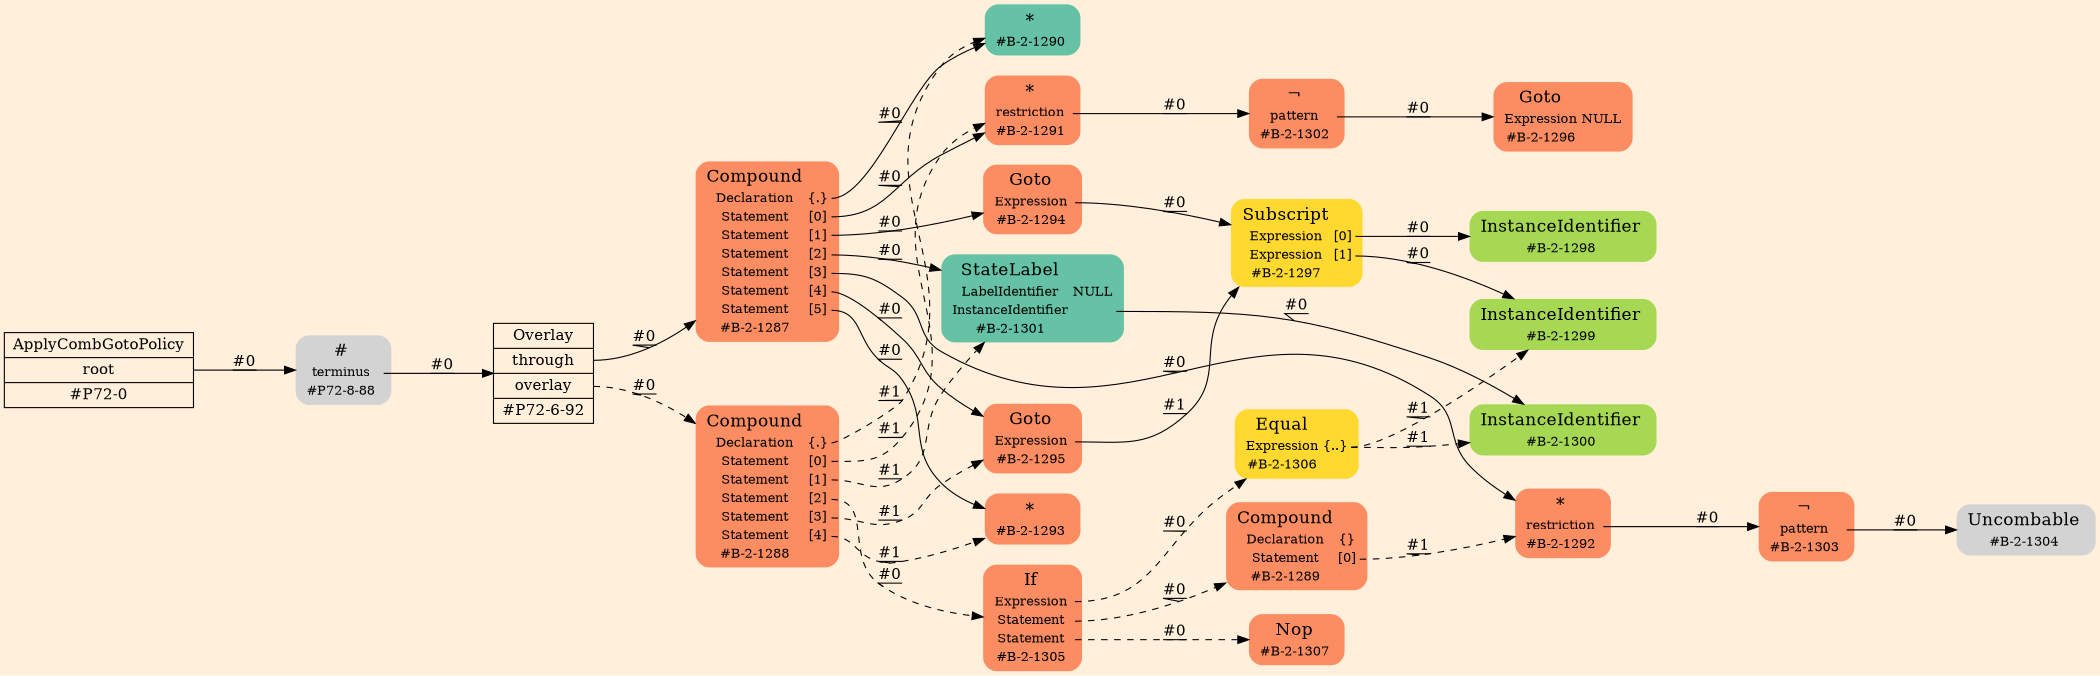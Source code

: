 digraph Inferno {
graph [
rankdir = "LR"
ranksep = 1.0
size = "14,20"
bgcolor = antiquewhite1
];
node [
];
"CR#P72-0" [
shape = "record"
fillcolor = "transparent"
label = "<fixed> ApplyCombGotoPolicy | <port0> root | <port1> #P72-0"
style = "filled"
fontsize = "14"
fillcolor = antiquewhite1
];
"#P72-8-88" [
shape = "plaintext"
label = <<TABLE BORDER="0" CELLBORDER="0" CELLSPACING="0">
 <TR>
  <TD><FONT POINT-SIZE="16.0">#</FONT></TD>
  <TD></TD>
 </TR>
 <TR>
  <TD>terminus</TD>
  <TD PORT="port0"></TD>
 </TR>
 <TR>
  <TD>#P72-8-88</TD>
  <TD PORT="port1"></TD>
 </TR>
</TABLE>>
style = "rounded,filled"
fontsize = "12"
];
"#P72-6-92" [
shape = "record"
label = "<fixed> Overlay | <port0> through | <port1> overlay | <port2> #P72-6-92"
style = "filled"
fontsize = "14"
fillcolor = antiquewhite1
];
"#B-2-1287" [
shape = "plaintext"
fillcolor = "/set28/2"
label = <<TABLE BORDER="0" CELLBORDER="0" CELLSPACING="0">
 <TR>
  <TD><FONT POINT-SIZE="16.0">Compound</FONT></TD>
  <TD></TD>
 </TR>
 <TR>
  <TD>Declaration</TD>
  <TD PORT="port0">{.}</TD>
 </TR>
 <TR>
  <TD>Statement</TD>
  <TD PORT="port1">[0]</TD>
 </TR>
 <TR>
  <TD>Statement</TD>
  <TD PORT="port2">[1]</TD>
 </TR>
 <TR>
  <TD>Statement</TD>
  <TD PORT="port3">[2]</TD>
 </TR>
 <TR>
  <TD>Statement</TD>
  <TD PORT="port4">[3]</TD>
 </TR>
 <TR>
  <TD>Statement</TD>
  <TD PORT="port5">[4]</TD>
 </TR>
 <TR>
  <TD>Statement</TD>
  <TD PORT="port6">[5]</TD>
 </TR>
 <TR>
  <TD>#B-2-1287</TD>
  <TD PORT="port7"></TD>
 </TR>
</TABLE>>
style = "rounded,filled"
fontsize = "12"
];
"#B-2-1290" [
shape = "plaintext"
fillcolor = "/set28/1"
label = <<TABLE BORDER="0" CELLBORDER="0" CELLSPACING="0">
 <TR>
  <TD><FONT POINT-SIZE="16.0">*</FONT></TD>
  <TD></TD>
 </TR>
 <TR>
  <TD>#B-2-1290</TD>
  <TD PORT="port0"></TD>
 </TR>
</TABLE>>
style = "rounded,filled"
fontsize = "12"
];
"#B-2-1291" [
shape = "plaintext"
fillcolor = "/set28/2"
label = <<TABLE BORDER="0" CELLBORDER="0" CELLSPACING="0">
 <TR>
  <TD><FONT POINT-SIZE="16.0">*</FONT></TD>
  <TD></TD>
 </TR>
 <TR>
  <TD>restriction</TD>
  <TD PORT="port0"></TD>
 </TR>
 <TR>
  <TD>#B-2-1291</TD>
  <TD PORT="port1"></TD>
 </TR>
</TABLE>>
style = "rounded,filled"
fontsize = "12"
];
"#B-2-1302" [
shape = "plaintext"
fillcolor = "/set28/2"
label = <<TABLE BORDER="0" CELLBORDER="0" CELLSPACING="0">
 <TR>
  <TD><FONT POINT-SIZE="16.0">¬</FONT></TD>
  <TD></TD>
 </TR>
 <TR>
  <TD>pattern</TD>
  <TD PORT="port0"></TD>
 </TR>
 <TR>
  <TD>#B-2-1302</TD>
  <TD PORT="port1"></TD>
 </TR>
</TABLE>>
style = "rounded,filled"
fontsize = "12"
];
"#B-2-1296" [
shape = "plaintext"
fillcolor = "/set28/2"
label = <<TABLE BORDER="0" CELLBORDER="0" CELLSPACING="0">
 <TR>
  <TD><FONT POINT-SIZE="16.0">Goto</FONT></TD>
  <TD></TD>
 </TR>
 <TR>
  <TD>Expression</TD>
  <TD PORT="port0">NULL</TD>
 </TR>
 <TR>
  <TD>#B-2-1296</TD>
  <TD PORT="port1"></TD>
 </TR>
</TABLE>>
style = "rounded,filled"
fontsize = "12"
];
"#B-2-1294" [
shape = "plaintext"
fillcolor = "/set28/2"
label = <<TABLE BORDER="0" CELLBORDER="0" CELLSPACING="0">
 <TR>
  <TD><FONT POINT-SIZE="16.0">Goto</FONT></TD>
  <TD></TD>
 </TR>
 <TR>
  <TD>Expression</TD>
  <TD PORT="port0"></TD>
 </TR>
 <TR>
  <TD>#B-2-1294</TD>
  <TD PORT="port1"></TD>
 </TR>
</TABLE>>
style = "rounded,filled"
fontsize = "12"
];
"#B-2-1297" [
shape = "plaintext"
fillcolor = "/set28/6"
label = <<TABLE BORDER="0" CELLBORDER="0" CELLSPACING="0">
 <TR>
  <TD><FONT POINT-SIZE="16.0">Subscript</FONT></TD>
  <TD></TD>
 </TR>
 <TR>
  <TD>Expression</TD>
  <TD PORT="port0">[0]</TD>
 </TR>
 <TR>
  <TD>Expression</TD>
  <TD PORT="port1">[1]</TD>
 </TR>
 <TR>
  <TD>#B-2-1297</TD>
  <TD PORT="port2"></TD>
 </TR>
</TABLE>>
style = "rounded,filled"
fontsize = "12"
];
"#B-2-1298" [
shape = "plaintext"
fillcolor = "/set28/5"
label = <<TABLE BORDER="0" CELLBORDER="0" CELLSPACING="0">
 <TR>
  <TD><FONT POINT-SIZE="16.0">InstanceIdentifier</FONT></TD>
  <TD></TD>
 </TR>
 <TR>
  <TD>#B-2-1298</TD>
  <TD PORT="port0"></TD>
 </TR>
</TABLE>>
style = "rounded,filled"
fontsize = "12"
];
"#B-2-1299" [
shape = "plaintext"
fillcolor = "/set28/5"
label = <<TABLE BORDER="0" CELLBORDER="0" CELLSPACING="0">
 <TR>
  <TD><FONT POINT-SIZE="16.0">InstanceIdentifier</FONT></TD>
  <TD></TD>
 </TR>
 <TR>
  <TD>#B-2-1299</TD>
  <TD PORT="port0"></TD>
 </TR>
</TABLE>>
style = "rounded,filled"
fontsize = "12"
];
"#B-2-1301" [
shape = "plaintext"
fillcolor = "/set28/1"
label = <<TABLE BORDER="0" CELLBORDER="0" CELLSPACING="0">
 <TR>
  <TD><FONT POINT-SIZE="16.0">StateLabel</FONT></TD>
  <TD></TD>
 </TR>
 <TR>
  <TD>LabelIdentifier</TD>
  <TD PORT="port0">NULL</TD>
 </TR>
 <TR>
  <TD>InstanceIdentifier</TD>
  <TD PORT="port1"></TD>
 </TR>
 <TR>
  <TD>#B-2-1301</TD>
  <TD PORT="port2"></TD>
 </TR>
</TABLE>>
style = "rounded,filled"
fontsize = "12"
];
"#B-2-1300" [
shape = "plaintext"
fillcolor = "/set28/5"
label = <<TABLE BORDER="0" CELLBORDER="0" CELLSPACING="0">
 <TR>
  <TD><FONT POINT-SIZE="16.0">InstanceIdentifier</FONT></TD>
  <TD></TD>
 </TR>
 <TR>
  <TD>#B-2-1300</TD>
  <TD PORT="port0"></TD>
 </TR>
</TABLE>>
style = "rounded,filled"
fontsize = "12"
];
"#B-2-1292" [
shape = "plaintext"
fillcolor = "/set28/2"
label = <<TABLE BORDER="0" CELLBORDER="0" CELLSPACING="0">
 <TR>
  <TD><FONT POINT-SIZE="16.0">*</FONT></TD>
  <TD></TD>
 </TR>
 <TR>
  <TD>restriction</TD>
  <TD PORT="port0"></TD>
 </TR>
 <TR>
  <TD>#B-2-1292</TD>
  <TD PORT="port1"></TD>
 </TR>
</TABLE>>
style = "rounded,filled"
fontsize = "12"
];
"#B-2-1303" [
shape = "plaintext"
fillcolor = "/set28/2"
label = <<TABLE BORDER="0" CELLBORDER="0" CELLSPACING="0">
 <TR>
  <TD><FONT POINT-SIZE="16.0">¬</FONT></TD>
  <TD></TD>
 </TR>
 <TR>
  <TD>pattern</TD>
  <TD PORT="port0"></TD>
 </TR>
 <TR>
  <TD>#B-2-1303</TD>
  <TD PORT="port1"></TD>
 </TR>
</TABLE>>
style = "rounded,filled"
fontsize = "12"
];
"#B-2-1304" [
shape = "plaintext"
label = <<TABLE BORDER="0" CELLBORDER="0" CELLSPACING="0">
 <TR>
  <TD><FONT POINT-SIZE="16.0">Uncombable</FONT></TD>
  <TD></TD>
 </TR>
 <TR>
  <TD>#B-2-1304</TD>
  <TD PORT="port0"></TD>
 </TR>
</TABLE>>
style = "rounded,filled"
fontsize = "12"
];
"#B-2-1295" [
shape = "plaintext"
fillcolor = "/set28/2"
label = <<TABLE BORDER="0" CELLBORDER="0" CELLSPACING="0">
 <TR>
  <TD><FONT POINT-SIZE="16.0">Goto</FONT></TD>
  <TD></TD>
 </TR>
 <TR>
  <TD>Expression</TD>
  <TD PORT="port0"></TD>
 </TR>
 <TR>
  <TD>#B-2-1295</TD>
  <TD PORT="port1"></TD>
 </TR>
</TABLE>>
style = "rounded,filled"
fontsize = "12"
];
"#B-2-1293" [
shape = "plaintext"
fillcolor = "/set28/2"
label = <<TABLE BORDER="0" CELLBORDER="0" CELLSPACING="0">
 <TR>
  <TD><FONT POINT-SIZE="16.0">*</FONT></TD>
  <TD></TD>
 </TR>
 <TR>
  <TD>#B-2-1293</TD>
  <TD PORT="port0"></TD>
 </TR>
</TABLE>>
style = "rounded,filled"
fontsize = "12"
];
"#B-2-1288" [
shape = "plaintext"
fillcolor = "/set28/2"
label = <<TABLE BORDER="0" CELLBORDER="0" CELLSPACING="0">
 <TR>
  <TD><FONT POINT-SIZE="16.0">Compound</FONT></TD>
  <TD></TD>
 </TR>
 <TR>
  <TD>Declaration</TD>
  <TD PORT="port0">{.}</TD>
 </TR>
 <TR>
  <TD>Statement</TD>
  <TD PORT="port1">[0]</TD>
 </TR>
 <TR>
  <TD>Statement</TD>
  <TD PORT="port2">[1]</TD>
 </TR>
 <TR>
  <TD>Statement</TD>
  <TD PORT="port3">[2]</TD>
 </TR>
 <TR>
  <TD>Statement</TD>
  <TD PORT="port4">[3]</TD>
 </TR>
 <TR>
  <TD>Statement</TD>
  <TD PORT="port5">[4]</TD>
 </TR>
 <TR>
  <TD>#B-2-1288</TD>
  <TD PORT="port6"></TD>
 </TR>
</TABLE>>
style = "rounded,filled"
fontsize = "12"
];
"#B-2-1305" [
shape = "plaintext"
fillcolor = "/set28/2"
label = <<TABLE BORDER="0" CELLBORDER="0" CELLSPACING="0">
 <TR>
  <TD><FONT POINT-SIZE="16.0">If</FONT></TD>
  <TD></TD>
 </TR>
 <TR>
  <TD>Expression</TD>
  <TD PORT="port0"></TD>
 </TR>
 <TR>
  <TD>Statement</TD>
  <TD PORT="port1"></TD>
 </TR>
 <TR>
  <TD>Statement</TD>
  <TD PORT="port2"></TD>
 </TR>
 <TR>
  <TD>#B-2-1305</TD>
  <TD PORT="port3"></TD>
 </TR>
</TABLE>>
style = "rounded,filled"
fontsize = "12"
];
"#B-2-1306" [
shape = "plaintext"
fillcolor = "/set28/6"
label = <<TABLE BORDER="0" CELLBORDER="0" CELLSPACING="0">
 <TR>
  <TD><FONT POINT-SIZE="16.0">Equal</FONT></TD>
  <TD></TD>
 </TR>
 <TR>
  <TD>Expression</TD>
  <TD PORT="port0">{..}</TD>
 </TR>
 <TR>
  <TD>#B-2-1306</TD>
  <TD PORT="port1"></TD>
 </TR>
</TABLE>>
style = "rounded,filled"
fontsize = "12"
];
"#B-2-1289" [
shape = "plaintext"
fillcolor = "/set28/2"
label = <<TABLE BORDER="0" CELLBORDER="0" CELLSPACING="0">
 <TR>
  <TD><FONT POINT-SIZE="16.0">Compound</FONT></TD>
  <TD></TD>
 </TR>
 <TR>
  <TD>Declaration</TD>
  <TD PORT="port0">{}</TD>
 </TR>
 <TR>
  <TD>Statement</TD>
  <TD PORT="port1">[0]</TD>
 </TR>
 <TR>
  <TD>#B-2-1289</TD>
  <TD PORT="port2"></TD>
 </TR>
</TABLE>>
style = "rounded,filled"
fontsize = "12"
];
"#B-2-1307" [
shape = "plaintext"
fillcolor = "/set28/2"
label = <<TABLE BORDER="0" CELLBORDER="0" CELLSPACING="0">
 <TR>
  <TD><FONT POINT-SIZE="16.0">Nop</FONT></TD>
  <TD></TD>
 </TR>
 <TR>
  <TD>#B-2-1307</TD>
  <TD PORT="port0"></TD>
 </TR>
</TABLE>>
style = "rounded,filled"
fontsize = "12"
];
"CR#P72-0":port0 -> "#P72-8-88" [style="solid"
label = "#0"
decorate = true
];
"#P72-8-88":port0 -> "#P72-6-92" [style="solid"
label = "#0"
decorate = true
];
"#P72-6-92":port0 -> "#B-2-1287" [style="solid"
label = "#0"
decorate = true
];
"#P72-6-92":port1 -> "#B-2-1288" [style="dashed"
label = "#0"
decorate = true
];
"#B-2-1287":port0 -> "#B-2-1290" [style="solid"
label = "#0"
decorate = true
];
"#B-2-1287":port1 -> "#B-2-1291" [style="solid"
label = "#0"
decorate = true
];
"#B-2-1287":port2 -> "#B-2-1294" [style="solid"
label = "#0"
decorate = true
];
"#B-2-1287":port3 -> "#B-2-1301" [style="solid"
label = "#0"
decorate = true
];
"#B-2-1287":port4 -> "#B-2-1292" [style="solid"
label = "#0"
decorate = true
];
"#B-2-1287":port5 -> "#B-2-1295" [style="solid"
label = "#0"
decorate = true
];
"#B-2-1287":port6 -> "#B-2-1293" [style="solid"
label = "#0"
decorate = true
];
"#B-2-1291":port0 -> "#B-2-1302" [style="solid"
label = "#0"
decorate = true
];
"#B-2-1302":port0 -> "#B-2-1296" [style="solid"
label = "#0"
decorate = true
];
"#B-2-1294":port0 -> "#B-2-1297" [style="solid"
label = "#0"
decorate = true
];
"#B-2-1297":port0 -> "#B-2-1298" [style="solid"
label = "#0"
decorate = true
];
"#B-2-1297":port1 -> "#B-2-1299" [style="solid"
label = "#0"
decorate = true
];
"#B-2-1301":port1 -> "#B-2-1300" [style="solid"
label = "#0"
decorate = true
];
"#B-2-1292":port0 -> "#B-2-1303" [style="solid"
label = "#0"
decorate = true
];
"#B-2-1303":port0 -> "#B-2-1304" [style="solid"
label = "#0"
decorate = true
];
"#B-2-1295":port0 -> "#B-2-1297" [style="solid"
label = "#1"
decorate = true
];
"#B-2-1288":port0 -> "#B-2-1290" [style="dashed"
label = "#1"
decorate = true
];
"#B-2-1288":port1 -> "#B-2-1291" [style="dashed"
label = "#1"
decorate = true
];
"#B-2-1288":port2 -> "#B-2-1301" [style="dashed"
label = "#1"
decorate = true
];
"#B-2-1288":port3 -> "#B-2-1305" [style="dashed"
label = "#0"
decorate = true
];
"#B-2-1288":port4 -> "#B-2-1295" [style="dashed"
label = "#1"
decorate = true
];
"#B-2-1288":port5 -> "#B-2-1293" [style="dashed"
label = "#1"
decorate = true
];
"#B-2-1305":port0 -> "#B-2-1306" [style="dashed"
label = "#0"
decorate = true
];
"#B-2-1305":port1 -> "#B-2-1289" [style="dashed"
label = "#0"
decorate = true
];
"#B-2-1305":port2 -> "#B-2-1307" [style="dashed"
label = "#0"
decorate = true
];
"#B-2-1306":port0 -> "#B-2-1299" [style="dashed"
label = "#1"
decorate = true
];
"#B-2-1306":port0 -> "#B-2-1300" [style="dashed"
label = "#1"
decorate = true
];
"#B-2-1289":port1 -> "#B-2-1292" [style="dashed"
label = "#1"
decorate = true
];
}
